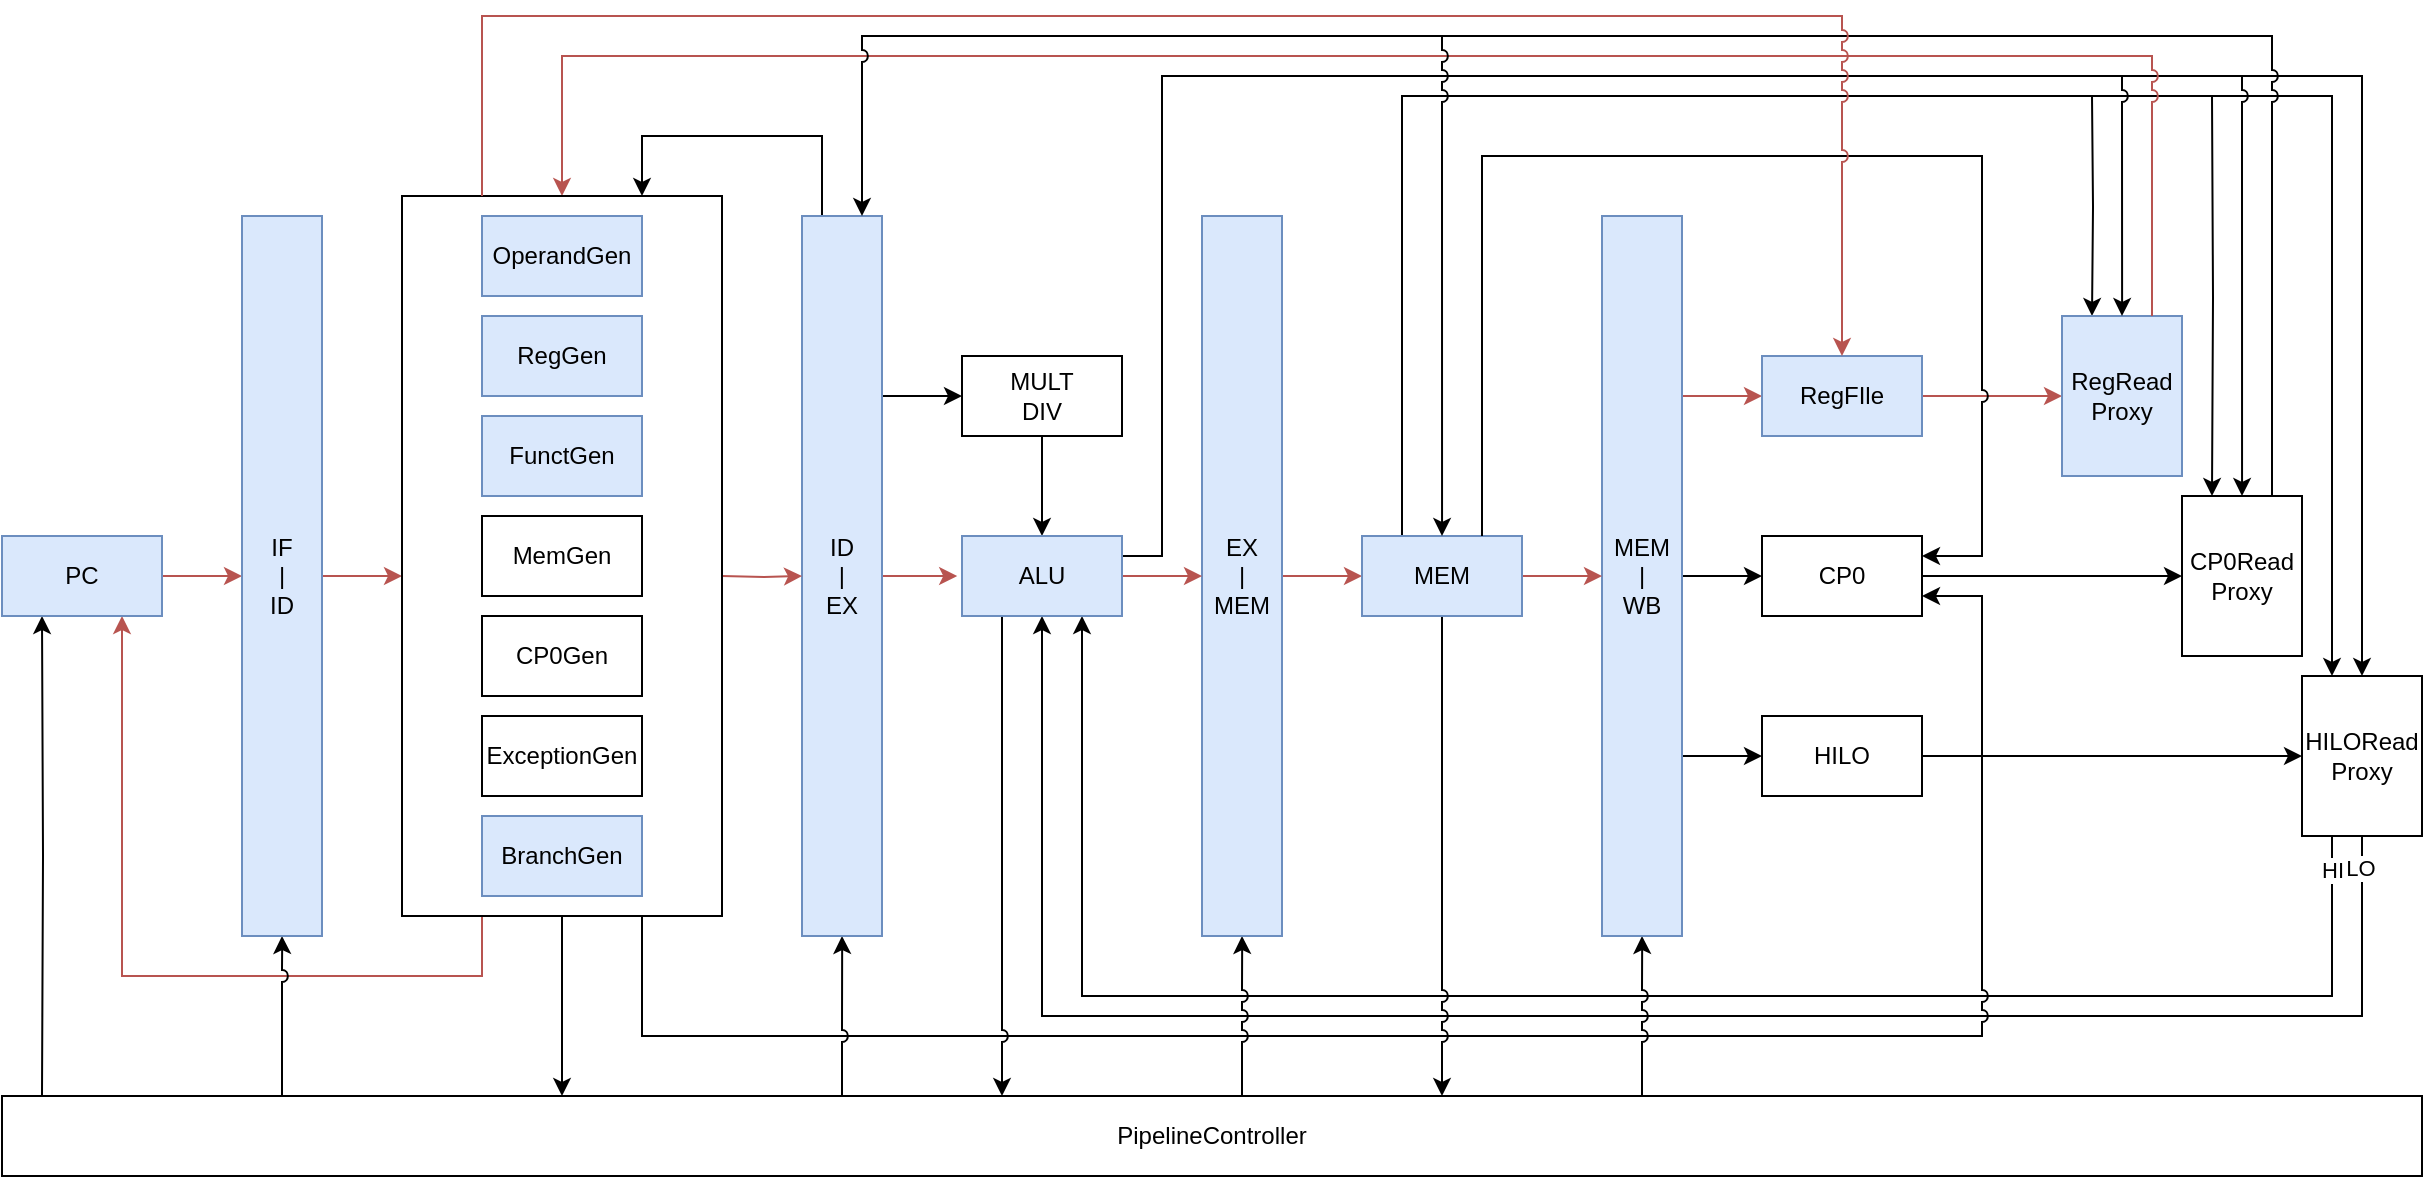 <mxfile version="14.4.3" type="github">
  <diagram id="Vwi1EXBxK2TPIhp4Lb0i" name="Page-1">
    <mxGraphModel dx="884" dy="734" grid="1" gridSize="10" guides="1" tooltips="1" connect="1" arrows="1" fold="1" page="1" pageScale="1" pageWidth="1654" pageHeight="1169" math="0" shadow="0">
      <root>
        <mxCell id="0" />
        <mxCell id="1" parent="0" />
        <mxCell id="GnKGV7IZCZq4mpfxTUD4-72" value="" style="endArrow=none;html=1;" parent="1" edge="1">
          <mxGeometry width="50" height="50" relative="1" as="geometry">
            <mxPoint x="1360" y="230" as="sourcePoint" />
            <mxPoint x="1420" y="230" as="targetPoint" />
          </mxGeometry>
        </mxCell>
        <mxCell id="GnKGV7IZCZq4mpfxTUD4-73" value="" style="endArrow=none;html=1;" parent="1" edge="1">
          <mxGeometry width="50" height="50" relative="1" as="geometry">
            <mxPoint x="1345" y="240" as="sourcePoint" />
            <mxPoint x="1405" y="240" as="targetPoint" />
          </mxGeometry>
        </mxCell>
        <mxCell id="GnKGV7IZCZq4mpfxTUD4-74" value="" style="endArrow=none;html=1;exitX=1;exitY=0.25;exitDx=0;exitDy=0;jumpStyle=arc;rounded=0;" parent="1" source="GnKGV7IZCZq4mpfxTUD4-110" edge="1">
          <mxGeometry width="50" height="50" relative="1" as="geometry">
            <mxPoint x="860" y="340" as="sourcePoint" />
            <mxPoint x="1361.333" y="230" as="targetPoint" />
            <Array as="points">
              <mxPoint x="880" y="470" />
              <mxPoint x="880" y="230" />
            </Array>
          </mxGeometry>
        </mxCell>
        <mxCell id="GnKGV7IZCZq4mpfxTUD4-75" value="" style="endArrow=none;html=1;exitX=0.25;exitY=0;exitDx=0;exitDy=0;rounded=0;" parent="1" source="GnKGV7IZCZq4mpfxTUD4-113" edge="1">
          <mxGeometry width="50" height="50" relative="1" as="geometry">
            <mxPoint x="995" y="460" as="sourcePoint" />
            <mxPoint x="1345" y="240" as="targetPoint" />
            <Array as="points">
              <mxPoint x="1000" y="240" />
            </Array>
          </mxGeometry>
        </mxCell>
        <mxCell id="GnKGV7IZCZq4mpfxTUD4-76" style="edgeStyle=orthogonalEdgeStyle;rounded=0;orthogonalLoop=1;jettySize=auto;html=1;exitX=0.5;exitY=1;exitDx=0;exitDy=0;entryX=0.5;entryY=1;entryDx=0;entryDy=0;" parent="1" source="GnKGV7IZCZq4mpfxTUD4-124" target="GnKGV7IZCZq4mpfxTUD4-110" edge="1">
          <mxGeometry relative="1" as="geometry">
            <Array as="points">
              <mxPoint x="1480" y="700" />
              <mxPoint x="820" y="700" />
            </Array>
          </mxGeometry>
        </mxCell>
        <mxCell id="GnKGV7IZCZq4mpfxTUD4-77" value="LO" style="edgeLabel;html=1;align=center;verticalAlign=middle;resizable=0;points=[];" parent="GnKGV7IZCZq4mpfxTUD4-76" vertex="1" connectable="0">
          <mxGeometry x="-0.967" y="-1" relative="1" as="geometry">
            <mxPoint as="offset" />
          </mxGeometry>
        </mxCell>
        <mxCell id="GnKGV7IZCZq4mpfxTUD4-78" style="edgeStyle=orthogonalEdgeStyle;rounded=0;orthogonalLoop=1;jettySize=auto;html=1;exitX=0.25;exitY=1;exitDx=0;exitDy=0;entryX=0.75;entryY=1;entryDx=0;entryDy=0;" parent="1" source="GnKGV7IZCZq4mpfxTUD4-124" target="GnKGV7IZCZq4mpfxTUD4-110" edge="1">
          <mxGeometry relative="1" as="geometry">
            <Array as="points">
              <mxPoint x="1465" y="690" />
              <mxPoint x="840" y="690" />
            </Array>
          </mxGeometry>
        </mxCell>
        <mxCell id="GnKGV7IZCZq4mpfxTUD4-79" value="HI" style="edgeLabel;html=1;align=center;verticalAlign=middle;resizable=0;points=[];" parent="GnKGV7IZCZq4mpfxTUD4-78" vertex="1" connectable="0">
          <mxGeometry x="-0.962" relative="1" as="geometry">
            <mxPoint as="offset" />
          </mxGeometry>
        </mxCell>
        <mxCell id="GnKGV7IZCZq4mpfxTUD4-80" style="edgeStyle=orthogonalEdgeStyle;rounded=0;orthogonalLoop=1;jettySize=auto;html=1;entryX=0.75;entryY=1;entryDx=0;entryDy=0;fillColor=#f8cecc;strokeColor=#b85450;" parent="1" source="GnKGV7IZCZq4mpfxTUD4-130" target="GnKGV7IZCZq4mpfxTUD4-87" edge="1">
          <mxGeometry relative="1" as="geometry">
            <Array as="points">
              <mxPoint x="540" y="680" />
              <mxPoint x="360" y="680" />
            </Array>
            <mxPoint x="520" y="670" as="sourcePoint" />
          </mxGeometry>
        </mxCell>
        <mxCell id="GnKGV7IZCZq4mpfxTUD4-81" style="edgeStyle=orthogonalEdgeStyle;rounded=0;orthogonalLoop=1;jettySize=auto;html=1;entryX=1;entryY=0.75;entryDx=0;entryDy=0;jumpStyle=arc;" parent="1" source="GnKGV7IZCZq4mpfxTUD4-130" target="GnKGV7IZCZq4mpfxTUD4-117" edge="1">
          <mxGeometry relative="1" as="geometry">
            <Array as="points">
              <mxPoint x="620" y="710" />
              <mxPoint x="1290" y="710" />
              <mxPoint x="1290" y="490" />
            </Array>
            <mxPoint x="640" y="690" as="sourcePoint" />
          </mxGeometry>
        </mxCell>
        <mxCell id="GnKGV7IZCZq4mpfxTUD4-82" style="edgeStyle=orthogonalEdgeStyle;rounded=0;orthogonalLoop=1;jettySize=auto;html=1;jumpStyle=arc;" parent="1" target="GnKGV7IZCZq4mpfxTUD4-124" edge="1">
          <mxGeometry relative="1" as="geometry">
            <Array as="points">
              <mxPoint x="1480" y="230" />
            </Array>
            <mxPoint x="1420" y="230" as="sourcePoint" />
          </mxGeometry>
        </mxCell>
        <mxCell id="GnKGV7IZCZq4mpfxTUD4-83" style="edgeStyle=orthogonalEdgeStyle;rounded=0;orthogonalLoop=1;jettySize=auto;html=1;entryX=0.25;entryY=0;entryDx=0;entryDy=0;endFill=1;snapToPoint=0;" parent="1" target="GnKGV7IZCZq4mpfxTUD4-124" edge="1">
          <mxGeometry relative="1" as="geometry">
            <Array as="points">
              <mxPoint x="1465" y="240" />
            </Array>
            <mxPoint x="1405" y="240" as="sourcePoint" />
          </mxGeometry>
        </mxCell>
        <mxCell id="GnKGV7IZCZq4mpfxTUD4-84" value="PipelineController" style="rounded=0;whiteSpace=wrap;html=1;direction=south;" parent="1" vertex="1">
          <mxGeometry x="300" y="740" width="1210" height="40" as="geometry" />
        </mxCell>
        <mxCell id="GnKGV7IZCZq4mpfxTUD4-85" style="edgeStyle=orthogonalEdgeStyle;rounded=0;orthogonalLoop=1;jettySize=auto;html=1;exitX=1;exitY=0.5;exitDx=0;exitDy=0;fillColor=#f8cecc;strokeColor=#b85450;" parent="1" source="GnKGV7IZCZq4mpfxTUD4-87" target="GnKGV7IZCZq4mpfxTUD4-90" edge="1">
          <mxGeometry relative="1" as="geometry" />
        </mxCell>
        <mxCell id="GnKGV7IZCZq4mpfxTUD4-86" style="edgeStyle=orthogonalEdgeStyle;rounded=0;orthogonalLoop=1;jettySize=auto;html=1;entryX=0.25;entryY=1;entryDx=0;entryDy=0;" parent="1" target="GnKGV7IZCZq4mpfxTUD4-87" edge="1">
          <mxGeometry relative="1" as="geometry">
            <mxPoint x="320" y="740" as="sourcePoint" />
          </mxGeometry>
        </mxCell>
        <mxCell id="GnKGV7IZCZq4mpfxTUD4-87" value="PC" style="rounded=0;whiteSpace=wrap;html=1;fillColor=#dae8fc;strokeColor=#6c8ebf;" parent="1" vertex="1">
          <mxGeometry x="300" y="460" width="80" height="40" as="geometry" />
        </mxCell>
        <mxCell id="GnKGV7IZCZq4mpfxTUD4-88" style="edgeStyle=orthogonalEdgeStyle;rounded=0;orthogonalLoop=1;jettySize=auto;html=1;exitX=1;exitY=0.5;exitDx=0;exitDy=0;entryX=0;entryY=0.5;entryDx=0;entryDy=0;fillColor=#f8cecc;strokeColor=#b85450;" parent="1" source="GnKGV7IZCZq4mpfxTUD4-90" edge="1">
          <mxGeometry relative="1" as="geometry">
            <mxPoint x="500" y="480" as="targetPoint" />
          </mxGeometry>
        </mxCell>
        <mxCell id="GnKGV7IZCZq4mpfxTUD4-89" style="edgeStyle=orthogonalEdgeStyle;rounded=0;orthogonalLoop=1;jettySize=auto;html=1;entryX=0.5;entryY=1;entryDx=0;entryDy=0;jumpStyle=arc;" parent="1" target="GnKGV7IZCZq4mpfxTUD4-90" edge="1">
          <mxGeometry relative="1" as="geometry">
            <mxPoint x="440" y="740" as="sourcePoint" />
          </mxGeometry>
        </mxCell>
        <mxCell id="GnKGV7IZCZq4mpfxTUD4-90" value="IF&lt;br&gt;|&lt;br&gt;ID" style="rounded=0;whiteSpace=wrap;html=1;fillColor=#dae8fc;strokeColor=#6c8ebf;" parent="1" vertex="1">
          <mxGeometry x="420" y="300" width="40" height="360" as="geometry" />
        </mxCell>
        <mxCell id="GnKGV7IZCZq4mpfxTUD4-91" style="edgeStyle=orthogonalEdgeStyle;rounded=0;orthogonalLoop=1;jettySize=auto;html=1;exitX=1;exitY=0.25;exitDx=0;exitDy=0;entryX=0;entryY=0.5;entryDx=0;entryDy=0;" parent="1" source="GnKGV7IZCZq4mpfxTUD4-95" target="GnKGV7IZCZq4mpfxTUD4-107" edge="1">
          <mxGeometry relative="1" as="geometry" />
        </mxCell>
        <mxCell id="GnKGV7IZCZq4mpfxTUD4-92" style="edgeStyle=orthogonalEdgeStyle;rounded=0;orthogonalLoop=1;jettySize=auto;html=1;exitX=1;exitY=0.5;exitDx=0;exitDy=0;entryX=-0.03;entryY=0.482;entryDx=0;entryDy=0;entryPerimeter=0;fillColor=#f8cecc;strokeColor=#b85450;" parent="1" source="GnKGV7IZCZq4mpfxTUD4-95" target="GnKGV7IZCZq4mpfxTUD4-110" edge="1">
          <mxGeometry relative="1" as="geometry" />
        </mxCell>
        <mxCell id="GnKGV7IZCZq4mpfxTUD4-93" style="edgeStyle=orthogonalEdgeStyle;rounded=0;orthogonalLoop=1;jettySize=auto;html=1;entryX=0.5;entryY=1;entryDx=0;entryDy=0;jumpStyle=arc;" parent="1" target="GnKGV7IZCZq4mpfxTUD4-95" edge="1">
          <mxGeometry relative="1" as="geometry">
            <mxPoint x="720" y="740" as="sourcePoint" />
          </mxGeometry>
        </mxCell>
        <mxCell id="GnKGV7IZCZq4mpfxTUD4-94" style="edgeStyle=orthogonalEdgeStyle;rounded=0;orthogonalLoop=1;jettySize=auto;html=1;exitX=0.25;exitY=0;exitDx=0;exitDy=0;entryX=0.75;entryY=0;entryDx=0;entryDy=0;" parent="1" source="GnKGV7IZCZq4mpfxTUD4-95" target="GnKGV7IZCZq4mpfxTUD4-130" edge="1">
          <mxGeometry relative="1" as="geometry">
            <Array as="points">
              <mxPoint x="710" y="260" />
              <mxPoint x="620" y="260" />
            </Array>
            <mxPoint x="640" y="260" as="targetPoint" />
          </mxGeometry>
        </mxCell>
        <mxCell id="GnKGV7IZCZq4mpfxTUD4-95" value="ID&lt;br&gt;|&lt;br&gt;EX" style="rounded=0;whiteSpace=wrap;html=1;fillColor=#dae8fc;strokeColor=#6c8ebf;" parent="1" vertex="1">
          <mxGeometry x="700" y="300" width="40" height="360" as="geometry" />
        </mxCell>
        <mxCell id="GnKGV7IZCZq4mpfxTUD4-96" style="edgeStyle=orthogonalEdgeStyle;rounded=0;orthogonalLoop=1;jettySize=auto;html=1;exitX=1;exitY=0.5;exitDx=0;exitDy=0;entryX=0;entryY=0.5;entryDx=0;entryDy=0;fillColor=#f8cecc;strokeColor=#b85450;" parent="1" source="GnKGV7IZCZq4mpfxTUD4-98" target="GnKGV7IZCZq4mpfxTUD4-113" edge="1">
          <mxGeometry relative="1" as="geometry" />
        </mxCell>
        <mxCell id="GnKGV7IZCZq4mpfxTUD4-97" style="edgeStyle=orthogonalEdgeStyle;rounded=0;orthogonalLoop=1;jettySize=auto;html=1;entryX=0.5;entryY=1;entryDx=0;entryDy=0;jumpStyle=arc;" parent="1" target="GnKGV7IZCZq4mpfxTUD4-98" edge="1">
          <mxGeometry relative="1" as="geometry">
            <mxPoint x="920" y="740" as="sourcePoint" />
          </mxGeometry>
        </mxCell>
        <mxCell id="GnKGV7IZCZq4mpfxTUD4-98" value="EX&lt;br&gt;|&lt;br&gt;MEM" style="rounded=0;whiteSpace=wrap;html=1;fillColor=#dae8fc;strokeColor=#6c8ebf;" parent="1" vertex="1">
          <mxGeometry x="900" y="300" width="40" height="360" as="geometry" />
        </mxCell>
        <mxCell id="GnKGV7IZCZq4mpfxTUD4-99" style="edgeStyle=orthogonalEdgeStyle;rounded=0;orthogonalLoop=1;jettySize=auto;html=1;exitX=1;exitY=0.5;exitDx=0;exitDy=0;entryX=0;entryY=0.5;entryDx=0;entryDy=0;" parent="1" source="GnKGV7IZCZq4mpfxTUD4-103" target="GnKGV7IZCZq4mpfxTUD4-117" edge="1">
          <mxGeometry relative="1" as="geometry" />
        </mxCell>
        <mxCell id="GnKGV7IZCZq4mpfxTUD4-100" style="edgeStyle=orthogonalEdgeStyle;rounded=0;orthogonalLoop=1;jettySize=auto;html=1;exitX=1;exitY=0.25;exitDx=0;exitDy=0;entryX=0;entryY=0.5;entryDx=0;entryDy=0;fillColor=#f8cecc;strokeColor=#b85450;" parent="1" source="GnKGV7IZCZq4mpfxTUD4-103" target="GnKGV7IZCZq4mpfxTUD4-115" edge="1">
          <mxGeometry relative="1" as="geometry" />
        </mxCell>
        <mxCell id="GnKGV7IZCZq4mpfxTUD4-101" style="edgeStyle=orthogonalEdgeStyle;rounded=0;orthogonalLoop=1;jettySize=auto;html=1;exitX=1;exitY=0.75;exitDx=0;exitDy=0;entryX=0;entryY=0.5;entryDx=0;entryDy=0;" parent="1" source="GnKGV7IZCZq4mpfxTUD4-103" target="GnKGV7IZCZq4mpfxTUD4-119" edge="1">
          <mxGeometry relative="1" as="geometry" />
        </mxCell>
        <mxCell id="GnKGV7IZCZq4mpfxTUD4-102" style="edgeStyle=orthogonalEdgeStyle;rounded=0;orthogonalLoop=1;jettySize=auto;html=1;entryX=0.5;entryY=1;entryDx=0;entryDy=0;jumpStyle=arc;" parent="1" target="GnKGV7IZCZq4mpfxTUD4-103" edge="1">
          <mxGeometry relative="1" as="geometry">
            <mxPoint x="1120" y="740" as="sourcePoint" />
          </mxGeometry>
        </mxCell>
        <mxCell id="GnKGV7IZCZq4mpfxTUD4-103" value="MEM&lt;br&gt;|&lt;br&gt;WB" style="rounded=0;whiteSpace=wrap;html=1;fillColor=#dae8fc;strokeColor=#6c8ebf;" parent="1" vertex="1">
          <mxGeometry x="1100" y="300" width="40" height="360" as="geometry" />
        </mxCell>
        <mxCell id="GnKGV7IZCZq4mpfxTUD4-104" style="edgeStyle=orthogonalEdgeStyle;rounded=0;orthogonalLoop=1;jettySize=auto;html=1;exitX=1;exitY=0.5;exitDx=0;exitDy=0;entryX=0;entryY=0.5;entryDx=0;entryDy=0;fillColor=#f8cecc;strokeColor=#b85450;" parent="1" target="GnKGV7IZCZq4mpfxTUD4-95" edge="1">
          <mxGeometry relative="1" as="geometry">
            <mxPoint x="660" y="480" as="sourcePoint" />
          </mxGeometry>
        </mxCell>
        <mxCell id="GnKGV7IZCZq4mpfxTUD4-105" style="edgeStyle=orthogonalEdgeStyle;rounded=0;orthogonalLoop=1;jettySize=auto;html=1;exitX=0.5;exitY=1;exitDx=0;exitDy=0;" parent="1" source="GnKGV7IZCZq4mpfxTUD4-130" edge="1">
          <mxGeometry relative="1" as="geometry">
            <mxPoint x="620" y="680" as="sourcePoint" />
            <mxPoint x="580" y="740" as="targetPoint" />
            <Array as="points">
              <mxPoint x="580" y="740" />
            </Array>
          </mxGeometry>
        </mxCell>
        <mxCell id="GnKGV7IZCZq4mpfxTUD4-106" style="edgeStyle=orthogonalEdgeStyle;rounded=0;orthogonalLoop=1;jettySize=auto;html=1;exitX=0.5;exitY=1;exitDx=0;exitDy=0;entryX=0.5;entryY=0;entryDx=0;entryDy=0;" parent="1" source="GnKGV7IZCZq4mpfxTUD4-107" target="GnKGV7IZCZq4mpfxTUD4-110" edge="1">
          <mxGeometry relative="1" as="geometry" />
        </mxCell>
        <mxCell id="GnKGV7IZCZq4mpfxTUD4-107" value="MULT&lt;br&gt;DIV" style="rounded=0;whiteSpace=wrap;html=1;" parent="1" vertex="1">
          <mxGeometry x="780" y="370" width="80" height="40" as="geometry" />
        </mxCell>
        <mxCell id="GnKGV7IZCZq4mpfxTUD4-108" style="edgeStyle=orthogonalEdgeStyle;rounded=0;orthogonalLoop=1;jettySize=auto;html=1;exitX=1;exitY=0.5;exitDx=0;exitDy=0;entryX=0;entryY=0.5;entryDx=0;entryDy=0;fillColor=#f8cecc;strokeColor=#b85450;" parent="1" source="GnKGV7IZCZq4mpfxTUD4-110" target="GnKGV7IZCZq4mpfxTUD4-98" edge="1">
          <mxGeometry relative="1" as="geometry" />
        </mxCell>
        <mxCell id="GnKGV7IZCZq4mpfxTUD4-109" style="edgeStyle=orthogonalEdgeStyle;rounded=0;orthogonalLoop=1;jettySize=auto;html=1;exitX=0.25;exitY=1;exitDx=0;exitDy=0;jumpStyle=arc;" parent="1" source="GnKGV7IZCZq4mpfxTUD4-110" edge="1">
          <mxGeometry relative="1" as="geometry">
            <mxPoint x="800" y="740" as="targetPoint" />
          </mxGeometry>
        </mxCell>
        <mxCell id="GnKGV7IZCZq4mpfxTUD4-110" value="ALU" style="rounded=0;whiteSpace=wrap;html=1;fillColor=#dae8fc;strokeColor=#6c8ebf;" parent="1" vertex="1">
          <mxGeometry x="780" y="460" width="80" height="40" as="geometry" />
        </mxCell>
        <mxCell id="GnKGV7IZCZq4mpfxTUD4-111" style="edgeStyle=orthogonalEdgeStyle;rounded=0;orthogonalLoop=1;jettySize=auto;html=1;exitX=1;exitY=0.5;exitDx=0;exitDy=0;entryX=0;entryY=0.5;entryDx=0;entryDy=0;fillColor=#f8cecc;strokeColor=#b85450;" parent="1" source="GnKGV7IZCZq4mpfxTUD4-113" target="GnKGV7IZCZq4mpfxTUD4-103" edge="1">
          <mxGeometry relative="1" as="geometry" />
        </mxCell>
        <mxCell id="GnKGV7IZCZq4mpfxTUD4-112" style="edgeStyle=orthogonalEdgeStyle;rounded=0;orthogonalLoop=1;jettySize=auto;html=1;exitX=0.5;exitY=1;exitDx=0;exitDy=0;jumpStyle=arc;" parent="1" source="GnKGV7IZCZq4mpfxTUD4-113" edge="1">
          <mxGeometry relative="1" as="geometry">
            <mxPoint x="1020" y="740" as="targetPoint" />
          </mxGeometry>
        </mxCell>
        <mxCell id="GnKGV7IZCZq4mpfxTUD4-113" value="MEM" style="rounded=0;whiteSpace=wrap;html=1;fillColor=#dae8fc;strokeColor=#6c8ebf;" parent="1" vertex="1">
          <mxGeometry x="980" y="460" width="80" height="40" as="geometry" />
        </mxCell>
        <mxCell id="GnKGV7IZCZq4mpfxTUD4-114" style="edgeStyle=orthogonalEdgeStyle;rounded=0;orthogonalLoop=1;jettySize=auto;html=1;exitX=1;exitY=0.5;exitDx=0;exitDy=0;entryX=0;entryY=0.5;entryDx=0;entryDy=0;fillColor=#f8cecc;strokeColor=#b85450;" parent="1" source="GnKGV7IZCZq4mpfxTUD4-115" target="GnKGV7IZCZq4mpfxTUD4-121" edge="1">
          <mxGeometry relative="1" as="geometry" />
        </mxCell>
        <mxCell id="GnKGV7IZCZq4mpfxTUD4-115" value="RegFIle" style="rounded=0;whiteSpace=wrap;html=1;fillColor=#dae8fc;strokeColor=#6c8ebf;" parent="1" vertex="1">
          <mxGeometry x="1180" y="370" width="80" height="40" as="geometry" />
        </mxCell>
        <mxCell id="GnKGV7IZCZq4mpfxTUD4-116" style="edgeStyle=orthogonalEdgeStyle;rounded=0;orthogonalLoop=1;jettySize=auto;html=1;exitX=1;exitY=0.5;exitDx=0;exitDy=0;entryX=0;entryY=0.5;entryDx=0;entryDy=0;" parent="1" source="GnKGV7IZCZq4mpfxTUD4-117" target="GnKGV7IZCZq4mpfxTUD4-123" edge="1">
          <mxGeometry relative="1" as="geometry" />
        </mxCell>
        <mxCell id="GnKGV7IZCZq4mpfxTUD4-117" value="CP0" style="rounded=0;whiteSpace=wrap;html=1;" parent="1" vertex="1">
          <mxGeometry x="1180" y="460" width="80" height="40" as="geometry" />
        </mxCell>
        <mxCell id="GnKGV7IZCZq4mpfxTUD4-118" style="edgeStyle=orthogonalEdgeStyle;rounded=0;orthogonalLoop=1;jettySize=auto;html=1;exitX=1;exitY=0.5;exitDx=0;exitDy=0;entryX=0;entryY=0.5;entryDx=0;entryDy=0;" parent="1" source="GnKGV7IZCZq4mpfxTUD4-119" target="GnKGV7IZCZq4mpfxTUD4-124" edge="1">
          <mxGeometry relative="1" as="geometry" />
        </mxCell>
        <mxCell id="GnKGV7IZCZq4mpfxTUD4-119" value="HILO" style="rounded=0;whiteSpace=wrap;html=1;" parent="1" vertex="1">
          <mxGeometry x="1180" y="550" width="80" height="40" as="geometry" />
        </mxCell>
        <mxCell id="GnKGV7IZCZq4mpfxTUD4-120" style="edgeStyle=orthogonalEdgeStyle;rounded=0;orthogonalLoop=1;jettySize=auto;html=1;exitX=0.25;exitY=0;exitDx=0;exitDy=0;entryX=0.25;entryY=0;entryDx=0;entryDy=0;" parent="1" target="GnKGV7IZCZq4mpfxTUD4-121" edge="1">
          <mxGeometry relative="1" as="geometry">
            <mxPoint x="1345" y="240" as="sourcePoint" />
          </mxGeometry>
        </mxCell>
        <mxCell id="GnKGV7IZCZq4mpfxTUD4-121" value="RegRead&lt;br&gt;Proxy" style="rounded=0;whiteSpace=wrap;html=1;fillColor=#dae8fc;strokeColor=#6c8ebf;" parent="1" vertex="1">
          <mxGeometry x="1330" y="350" width="60" height="80" as="geometry" />
        </mxCell>
        <mxCell id="GnKGV7IZCZq4mpfxTUD4-122" style="edgeStyle=orthogonalEdgeStyle;rounded=0;orthogonalLoop=1;jettySize=auto;html=1;exitX=0.25;exitY=0;exitDx=0;exitDy=0;entryX=0.25;entryY=0;entryDx=0;entryDy=0;" parent="1" target="GnKGV7IZCZq4mpfxTUD4-123" edge="1">
          <mxGeometry relative="1" as="geometry">
            <mxPoint x="1405" y="240" as="sourcePoint" />
          </mxGeometry>
        </mxCell>
        <mxCell id="GnKGV7IZCZq4mpfxTUD4-123" value="CP0Read&lt;br&gt;Proxy" style="rounded=0;whiteSpace=wrap;html=1;" parent="1" vertex="1">
          <mxGeometry x="1390" y="440" width="60" height="80" as="geometry" />
        </mxCell>
        <mxCell id="GnKGV7IZCZq4mpfxTUD4-124" value="HILORead&lt;br&gt;Proxy" style="rounded=0;whiteSpace=wrap;html=1;" parent="1" vertex="1">
          <mxGeometry x="1450" y="530" width="60" height="80" as="geometry" />
        </mxCell>
        <mxCell id="GnKGV7IZCZq4mpfxTUD4-125" style="edgeStyle=orthogonalEdgeStyle;rounded=0;orthogonalLoop=1;jettySize=auto;html=1;exitX=0.5;exitY=0;exitDx=0;exitDy=0;entryX=0.5;entryY=0;entryDx=0;entryDy=0;jumpStyle=arc;" parent="1" target="GnKGV7IZCZq4mpfxTUD4-121" edge="1">
          <mxGeometry relative="1" as="geometry">
            <mxPoint x="1360" y="230" as="sourcePoint" />
          </mxGeometry>
        </mxCell>
        <mxCell id="GnKGV7IZCZq4mpfxTUD4-126" style="edgeStyle=orthogonalEdgeStyle;rounded=0;orthogonalLoop=1;jettySize=auto;html=1;exitX=0.5;exitY=0;exitDx=0;exitDy=0;entryX=0.5;entryY=0;entryDx=0;entryDy=0;jumpStyle=arc;" parent="1" target="GnKGV7IZCZq4mpfxTUD4-123" edge="1">
          <mxGeometry relative="1" as="geometry">
            <mxPoint x="1420" y="230" as="sourcePoint" />
          </mxGeometry>
        </mxCell>
        <mxCell id="GnKGV7IZCZq4mpfxTUD4-127" style="edgeStyle=orthogonalEdgeStyle;rounded=0;orthogonalLoop=1;jettySize=auto;html=1;exitX=0.75;exitY=0;exitDx=0;exitDy=0;jumpStyle=arc;entryX=0.5;entryY=0;entryDx=0;entryDy=0;fillColor=#f8cecc;strokeColor=#b85450;" parent="1" source="GnKGV7IZCZq4mpfxTUD4-121" target="GnKGV7IZCZq4mpfxTUD4-130" edge="1">
          <mxGeometry relative="1" as="geometry">
            <Array as="points">
              <mxPoint x="1375" y="220" />
              <mxPoint x="580" y="220" />
            </Array>
            <mxPoint x="620" y="220" as="targetPoint" />
          </mxGeometry>
        </mxCell>
        <mxCell id="GnKGV7IZCZq4mpfxTUD4-128" style="edgeStyle=orthogonalEdgeStyle;rounded=0;orthogonalLoop=1;jettySize=auto;html=1;entryX=0.75;entryY=0;entryDx=0;entryDy=0;jumpStyle=arc;" parent="1" target="GnKGV7IZCZq4mpfxTUD4-95" edge="1">
          <mxGeometry relative="1" as="geometry">
            <Array as="points">
              <mxPoint x="730" y="210" />
            </Array>
            <mxPoint x="1020" y="210" as="sourcePoint" />
          </mxGeometry>
        </mxCell>
        <mxCell id="GnKGV7IZCZq4mpfxTUD4-129" style="edgeStyle=orthogonalEdgeStyle;rounded=0;orthogonalLoop=1;jettySize=auto;html=1;entryX=0.5;entryY=0;entryDx=0;entryDy=0;jumpStyle=arc;" parent="1" target="GnKGV7IZCZq4mpfxTUD4-113" edge="1">
          <mxGeometry relative="1" as="geometry">
            <mxPoint x="1020" y="210" as="sourcePoint" />
          </mxGeometry>
        </mxCell>
        <mxCell id="GnKGV7IZCZq4mpfxTUD4-130" value="&lt;blockquote style=&quot;margin: 0 0 0 40px ; border: none ; padding: 0px&quot;&gt;&lt;/blockquote&gt;" style="rounded=0;whiteSpace=wrap;html=1;align=left;" parent="1" vertex="1">
          <mxGeometry x="500" y="290" width="160" height="360" as="geometry" />
        </mxCell>
        <mxCell id="GnKGV7IZCZq4mpfxTUD4-131" value="OperandGen" style="rounded=0;whiteSpace=wrap;html=1;fillColor=#dae8fc;strokeColor=#6c8ebf;" parent="1" vertex="1">
          <mxGeometry x="540" y="300" width="80" height="40" as="geometry" />
        </mxCell>
        <mxCell id="GnKGV7IZCZq4mpfxTUD4-132" value="CP0Gen" style="rounded=0;whiteSpace=wrap;html=1;" parent="1" vertex="1">
          <mxGeometry x="540" y="500" width="80" height="40" as="geometry" />
        </mxCell>
        <mxCell id="GnKGV7IZCZq4mpfxTUD4-133" value="ExceptionGen" style="rounded=0;whiteSpace=wrap;html=1;" parent="1" vertex="1">
          <mxGeometry x="540" y="550" width="80" height="40" as="geometry" />
        </mxCell>
        <mxCell id="GnKGV7IZCZq4mpfxTUD4-134" value="FunctGen" style="rounded=0;whiteSpace=wrap;html=1;fillColor=#dae8fc;strokeColor=#6c8ebf;" parent="1" vertex="1">
          <mxGeometry x="540" y="400" width="80" height="40" as="geometry" />
        </mxCell>
        <mxCell id="GnKGV7IZCZq4mpfxTUD4-135" value="MemGen" style="rounded=0;whiteSpace=wrap;html=1;" parent="1" vertex="1">
          <mxGeometry x="540" y="450" width="80" height="40" as="geometry" />
        </mxCell>
        <mxCell id="GnKGV7IZCZq4mpfxTUD4-136" value="BranchGen" style="rounded=0;whiteSpace=wrap;html=1;fillColor=#dae8fc;strokeColor=#6c8ebf;" parent="1" vertex="1">
          <mxGeometry x="540" y="600" width="80" height="40" as="geometry" />
        </mxCell>
        <mxCell id="GnKGV7IZCZq4mpfxTUD4-137" value="RegGen" style="rounded=0;whiteSpace=wrap;html=1;fillColor=#dae8fc;strokeColor=#6c8ebf;" parent="1" vertex="1">
          <mxGeometry x="540" y="350" width="80" height="40" as="geometry" />
        </mxCell>
        <mxCell id="GnKGV7IZCZq4mpfxTUD4-138" style="edgeStyle=orthogonalEdgeStyle;rounded=0;orthogonalLoop=1;jettySize=auto;html=1;exitX=0.5;exitY=1;exitDx=0;exitDy=0;" parent="1" source="GnKGV7IZCZq4mpfxTUD4-130" target="GnKGV7IZCZq4mpfxTUD4-130" edge="1">
          <mxGeometry x="500" y="290" as="geometry" />
        </mxCell>
        <mxCell id="GnKGV7IZCZq4mpfxTUD4-139" value="" style="endArrow=none;html=1;entryX=0.75;entryY=0;entryDx=0;entryDy=0;rounded=0;jumpStyle=arc;" parent="1" target="GnKGV7IZCZq4mpfxTUD4-123" edge="1">
          <mxGeometry width="50" height="50" relative="1" as="geometry">
            <mxPoint x="1020" y="210" as="sourcePoint" />
            <mxPoint x="1240" y="430" as="targetPoint" />
            <Array as="points">
              <mxPoint x="1435" y="210" />
            </Array>
          </mxGeometry>
        </mxCell>
        <mxCell id="GnKGV7IZCZq4mpfxTUD4-141" style="edgeStyle=orthogonalEdgeStyle;rounded=0;orthogonalLoop=1;jettySize=auto;html=1;exitX=0.75;exitY=0;exitDx=0;exitDy=0;entryX=1;entryY=0.25;entryDx=0;entryDy=0;jumpStyle=arc;" parent="1" source="GnKGV7IZCZq4mpfxTUD4-113" target="GnKGV7IZCZq4mpfxTUD4-117" edge="1">
          <mxGeometry relative="1" as="geometry">
            <Array as="points">
              <mxPoint x="1040" y="270" />
              <mxPoint x="1290" y="270" />
              <mxPoint x="1290" y="470" />
            </Array>
          </mxGeometry>
        </mxCell>
        <mxCell id="GnKGV7IZCZq4mpfxTUD4-142" style="edgeStyle=orthogonalEdgeStyle;rounded=0;jumpStyle=arc;orthogonalLoop=1;jettySize=auto;html=1;entryX=0.5;entryY=0;entryDx=0;entryDy=0;endFill=1;fillColor=#f8cecc;strokeColor=#b85450;exitX=0.25;exitY=0;exitDx=0;exitDy=0;" parent="1" target="GnKGV7IZCZq4mpfxTUD4-115" edge="1" source="GnKGV7IZCZq4mpfxTUD4-130">
          <mxGeometry relative="1" as="geometry">
            <mxPoint x="550" y="290" as="sourcePoint" />
            <Array as="points">
              <mxPoint x="540" y="200" />
              <mxPoint x="1220" y="200" />
            </Array>
          </mxGeometry>
        </mxCell>
      </root>
    </mxGraphModel>
  </diagram>
</mxfile>

